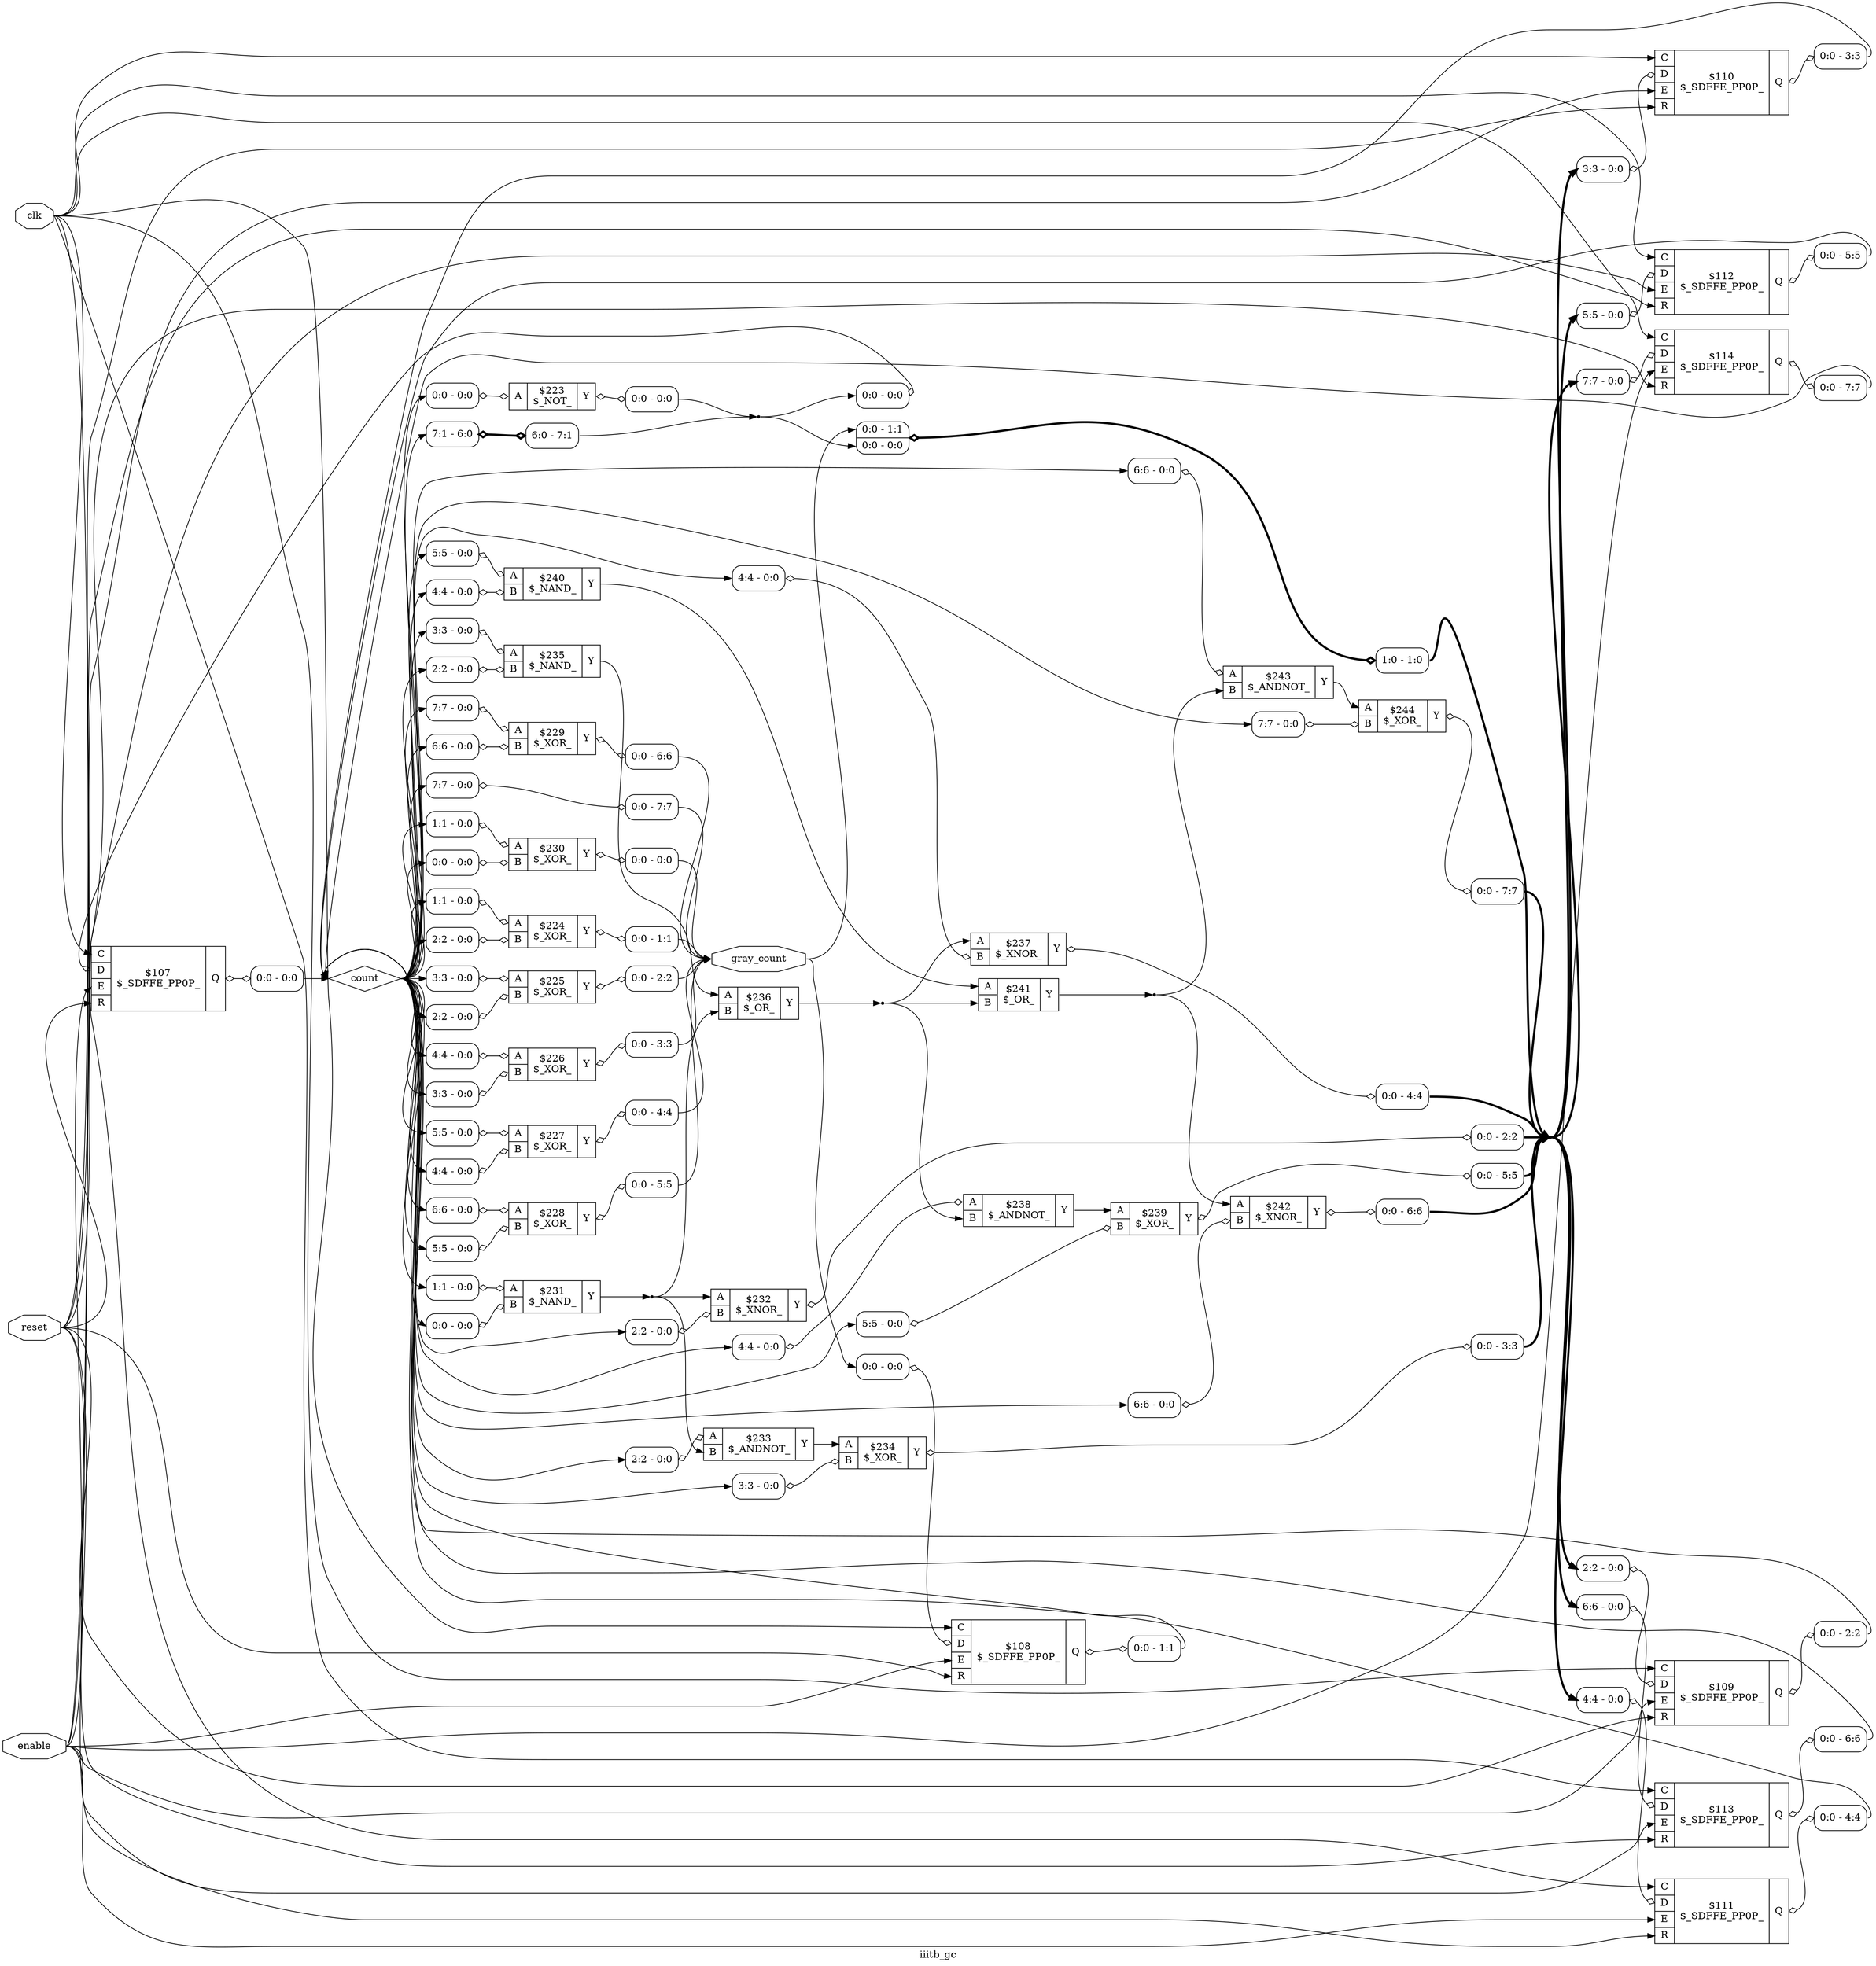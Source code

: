digraph "iiitb_gc" {
label="iiitb_gc";
rankdir="LR";
remincross=true;
n11 [ shape=octagon, label="clk", color="black", fontcolor="black" ];
n12 [ shape=diamond, label="count", color="black", fontcolor="black" ];
n13 [ shape=octagon, label="enable", color="black", fontcolor="black" ];
n14 [ shape=octagon, label="gray_count", color="black", fontcolor="black" ];
n15 [ shape=octagon, label="reset", color="black", fontcolor="black" ];
c18 [ shape=record, label="{{<p16> A}|$223\n$_NOT_|{<p17> Y}}" ];
x0 [ shape=record, style=rounded, label="<s0> 0:0 - 0:0 " ];
x0:e -> c18:p16:w [arrowhead=odiamond, arrowtail=odiamond, dir=both, color="black", label=""];
x1 [ shape=record, style=rounded, label="<s0> 0:0 - 0:0 " ];
c18:p17:e -> x1:w [arrowhead=odiamond, arrowtail=odiamond, dir=both, color="black", label=""];
c20 [ shape=record, label="{{<p16> A|<p19> B}|$224\n$_XOR_|{<p17> Y}}" ];
x2 [ shape=record, style=rounded, label="<s0> 1:1 - 0:0 " ];
x2:e -> c20:p16:w [arrowhead=odiamond, arrowtail=odiamond, dir=both, color="black", label=""];
x3 [ shape=record, style=rounded, label="<s0> 2:2 - 0:0 " ];
x3:e -> c20:p19:w [arrowhead=odiamond, arrowtail=odiamond, dir=both, color="black", label=""];
x4 [ shape=record, style=rounded, label="<s0> 0:0 - 1:1 " ];
c20:p17:e -> x4:w [arrowhead=odiamond, arrowtail=odiamond, dir=both, color="black", label=""];
c21 [ shape=record, label="{{<p16> A|<p19> B}|$225\n$_XOR_|{<p17> Y}}" ];
x5 [ shape=record, style=rounded, label="<s0> 3:3 - 0:0 " ];
x5:e -> c21:p16:w [arrowhead=odiamond, arrowtail=odiamond, dir=both, color="black", label=""];
x6 [ shape=record, style=rounded, label="<s0> 2:2 - 0:0 " ];
x6:e -> c21:p19:w [arrowhead=odiamond, arrowtail=odiamond, dir=both, color="black", label=""];
x7 [ shape=record, style=rounded, label="<s0> 0:0 - 2:2 " ];
c21:p17:e -> x7:w [arrowhead=odiamond, arrowtail=odiamond, dir=both, color="black", label=""];
c22 [ shape=record, label="{{<p16> A|<p19> B}|$226\n$_XOR_|{<p17> Y}}" ];
x8 [ shape=record, style=rounded, label="<s0> 4:4 - 0:0 " ];
x8:e -> c22:p16:w [arrowhead=odiamond, arrowtail=odiamond, dir=both, color="black", label=""];
x9 [ shape=record, style=rounded, label="<s0> 3:3 - 0:0 " ];
x9:e -> c22:p19:w [arrowhead=odiamond, arrowtail=odiamond, dir=both, color="black", label=""];
x10 [ shape=record, style=rounded, label="<s0> 0:0 - 3:3 " ];
c22:p17:e -> x10:w [arrowhead=odiamond, arrowtail=odiamond, dir=both, color="black", label=""];
c23 [ shape=record, label="{{<p16> A|<p19> B}|$227\n$_XOR_|{<p17> Y}}" ];
x11 [ shape=record, style=rounded, label="<s0> 5:5 - 0:0 " ];
x11:e -> c23:p16:w [arrowhead=odiamond, arrowtail=odiamond, dir=both, color="black", label=""];
x12 [ shape=record, style=rounded, label="<s0> 4:4 - 0:0 " ];
x12:e -> c23:p19:w [arrowhead=odiamond, arrowtail=odiamond, dir=both, color="black", label=""];
x13 [ shape=record, style=rounded, label="<s0> 0:0 - 4:4 " ];
c23:p17:e -> x13:w [arrowhead=odiamond, arrowtail=odiamond, dir=both, color="black", label=""];
c24 [ shape=record, label="{{<p16> A|<p19> B}|$228\n$_XOR_|{<p17> Y}}" ];
x14 [ shape=record, style=rounded, label="<s0> 6:6 - 0:0 " ];
x14:e -> c24:p16:w [arrowhead=odiamond, arrowtail=odiamond, dir=both, color="black", label=""];
x15 [ shape=record, style=rounded, label="<s0> 5:5 - 0:0 " ];
x15:e -> c24:p19:w [arrowhead=odiamond, arrowtail=odiamond, dir=both, color="black", label=""];
x16 [ shape=record, style=rounded, label="<s0> 0:0 - 5:5 " ];
c24:p17:e -> x16:w [arrowhead=odiamond, arrowtail=odiamond, dir=both, color="black", label=""];
c25 [ shape=record, label="{{<p16> A|<p19> B}|$229\n$_XOR_|{<p17> Y}}" ];
x17 [ shape=record, style=rounded, label="<s0> 7:7 - 0:0 " ];
x17:e -> c25:p16:w [arrowhead=odiamond, arrowtail=odiamond, dir=both, color="black", label=""];
x18 [ shape=record, style=rounded, label="<s0> 6:6 - 0:0 " ];
x18:e -> c25:p19:w [arrowhead=odiamond, arrowtail=odiamond, dir=both, color="black", label=""];
x19 [ shape=record, style=rounded, label="<s0> 0:0 - 6:6 " ];
c25:p17:e -> x19:w [arrowhead=odiamond, arrowtail=odiamond, dir=both, color="black", label=""];
c26 [ shape=record, label="{{<p16> A|<p19> B}|$230\n$_XOR_|{<p17> Y}}" ];
x20 [ shape=record, style=rounded, label="<s0> 1:1 - 0:0 " ];
x20:e -> c26:p16:w [arrowhead=odiamond, arrowtail=odiamond, dir=both, color="black", label=""];
x21 [ shape=record, style=rounded, label="<s0> 0:0 - 0:0 " ];
x21:e -> c26:p19:w [arrowhead=odiamond, arrowtail=odiamond, dir=both, color="black", label=""];
x22 [ shape=record, style=rounded, label="<s0> 0:0 - 0:0 " ];
c26:p17:e -> x22:w [arrowhead=odiamond, arrowtail=odiamond, dir=both, color="black", label=""];
c27 [ shape=record, label="{{<p16> A|<p19> B}|$231\n$_NAND_|{<p17> Y}}" ];
x23 [ shape=record, style=rounded, label="<s0> 1:1 - 0:0 " ];
x23:e -> c27:p16:w [arrowhead=odiamond, arrowtail=odiamond, dir=both, color="black", label=""];
x24 [ shape=record, style=rounded, label="<s0> 0:0 - 0:0 " ];
x24:e -> c27:p19:w [arrowhead=odiamond, arrowtail=odiamond, dir=both, color="black", label=""];
c28 [ shape=record, label="{{<p16> A|<p19> B}|$232\n$_XNOR_|{<p17> Y}}" ];
x25 [ shape=record, style=rounded, label="<s0> 2:2 - 0:0 " ];
x25:e -> c28:p19:w [arrowhead=odiamond, arrowtail=odiamond, dir=both, color="black", label=""];
x26 [ shape=record, style=rounded, label="<s0> 0:0 - 2:2 " ];
c28:p17:e -> x26:w [arrowhead=odiamond, arrowtail=odiamond, dir=both, color="black", label=""];
c29 [ shape=record, label="{{<p16> A|<p19> B}|$233\n$_ANDNOT_|{<p17> Y}}" ];
x27 [ shape=record, style=rounded, label="<s0> 2:2 - 0:0 " ];
x27:e -> c29:p16:w [arrowhead=odiamond, arrowtail=odiamond, dir=both, color="black", label=""];
c30 [ shape=record, label="{{<p16> A|<p19> B}|$234\n$_XOR_|{<p17> Y}}" ];
x28 [ shape=record, style=rounded, label="<s0> 3:3 - 0:0 " ];
x28:e -> c30:p19:w [arrowhead=odiamond, arrowtail=odiamond, dir=both, color="black", label=""];
x29 [ shape=record, style=rounded, label="<s0> 0:0 - 3:3 " ];
c30:p17:e -> x29:w [arrowhead=odiamond, arrowtail=odiamond, dir=both, color="black", label=""];
c31 [ shape=record, label="{{<p16> A|<p19> B}|$235\n$_NAND_|{<p17> Y}}" ];
x30 [ shape=record, style=rounded, label="<s0> 3:3 - 0:0 " ];
x30:e -> c31:p16:w [arrowhead=odiamond, arrowtail=odiamond, dir=both, color="black", label=""];
x31 [ shape=record, style=rounded, label="<s0> 2:2 - 0:0 " ];
x31:e -> c31:p19:w [arrowhead=odiamond, arrowtail=odiamond, dir=both, color="black", label=""];
c32 [ shape=record, label="{{<p16> A|<p19> B}|$236\n$_OR_|{<p17> Y}}" ];
c33 [ shape=record, label="{{<p16> A|<p19> B}|$237\n$_XNOR_|{<p17> Y}}" ];
x32 [ shape=record, style=rounded, label="<s0> 4:4 - 0:0 " ];
x32:e -> c33:p19:w [arrowhead=odiamond, arrowtail=odiamond, dir=both, color="black", label=""];
x33 [ shape=record, style=rounded, label="<s0> 0:0 - 4:4 " ];
c33:p17:e -> x33:w [arrowhead=odiamond, arrowtail=odiamond, dir=both, color="black", label=""];
c34 [ shape=record, label="{{<p16> A|<p19> B}|$238\n$_ANDNOT_|{<p17> Y}}" ];
x34 [ shape=record, style=rounded, label="<s0> 4:4 - 0:0 " ];
x34:e -> c34:p16:w [arrowhead=odiamond, arrowtail=odiamond, dir=both, color="black", label=""];
c35 [ shape=record, label="{{<p16> A|<p19> B}|$239\n$_XOR_|{<p17> Y}}" ];
x35 [ shape=record, style=rounded, label="<s0> 5:5 - 0:0 " ];
x35:e -> c35:p19:w [arrowhead=odiamond, arrowtail=odiamond, dir=both, color="black", label=""];
x36 [ shape=record, style=rounded, label="<s0> 0:0 - 5:5 " ];
c35:p17:e -> x36:w [arrowhead=odiamond, arrowtail=odiamond, dir=both, color="black", label=""];
c36 [ shape=record, label="{{<p16> A|<p19> B}|$240\n$_NAND_|{<p17> Y}}" ];
x37 [ shape=record, style=rounded, label="<s0> 5:5 - 0:0 " ];
x37:e -> c36:p16:w [arrowhead=odiamond, arrowtail=odiamond, dir=both, color="black", label=""];
x38 [ shape=record, style=rounded, label="<s0> 4:4 - 0:0 " ];
x38:e -> c36:p19:w [arrowhead=odiamond, arrowtail=odiamond, dir=both, color="black", label=""];
c37 [ shape=record, label="{{<p16> A|<p19> B}|$241\n$_OR_|{<p17> Y}}" ];
c38 [ shape=record, label="{{<p16> A|<p19> B}|$242\n$_XNOR_|{<p17> Y}}" ];
x39 [ shape=record, style=rounded, label="<s0> 6:6 - 0:0 " ];
x39:e -> c38:p19:w [arrowhead=odiamond, arrowtail=odiamond, dir=both, color="black", label=""];
x40 [ shape=record, style=rounded, label="<s0> 0:0 - 6:6 " ];
c38:p17:e -> x40:w [arrowhead=odiamond, arrowtail=odiamond, dir=both, color="black", label=""];
c39 [ shape=record, label="{{<p16> A|<p19> B}|$243\n$_ANDNOT_|{<p17> Y}}" ];
x41 [ shape=record, style=rounded, label="<s0> 6:6 - 0:0 " ];
x41:e -> c39:p16:w [arrowhead=odiamond, arrowtail=odiamond, dir=both, color="black", label=""];
c40 [ shape=record, label="{{<p16> A|<p19> B}|$244\n$_XOR_|{<p17> Y}}" ];
x42 [ shape=record, style=rounded, label="<s0> 7:7 - 0:0 " ];
x42:e -> c40:p19:w [arrowhead=odiamond, arrowtail=odiamond, dir=both, color="black", label=""];
x43 [ shape=record, style=rounded, label="<s0> 0:0 - 7:7 " ];
c40:p17:e -> x43:w [arrowhead=odiamond, arrowtail=odiamond, dir=both, color="black", label=""];
c46 [ shape=record, label="{{<p41> C|<p42> D|<p43> E|<p44> R}|$107\n$_SDFFE_PP0P_|{<p45> Q}}" ];
x44 [ shape=record, style=rounded, label="<s0> 0:0 - 0:0 " ];
x44:e -> c46:p42:w [arrowhead=odiamond, arrowtail=odiamond, dir=both, color="black", label=""];
x45 [ shape=record, style=rounded, label="<s0> 0:0 - 0:0 " ];
c46:p45:e -> x45:w [arrowhead=odiamond, arrowtail=odiamond, dir=both, color="black", label=""];
c47 [ shape=record, label="{{<p41> C|<p42> D|<p43> E|<p44> R}|$108\n$_SDFFE_PP0P_|{<p45> Q}}" ];
x46 [ shape=record, style=rounded, label="<s0> 0:0 - 0:0 " ];
x46:e -> c47:p42:w [arrowhead=odiamond, arrowtail=odiamond, dir=both, color="black", label=""];
x47 [ shape=record, style=rounded, label="<s0> 0:0 - 1:1 " ];
c47:p45:e -> x47:w [arrowhead=odiamond, arrowtail=odiamond, dir=both, color="black", label=""];
c48 [ shape=record, label="{{<p41> C|<p42> D|<p43> E|<p44> R}|$109\n$_SDFFE_PP0P_|{<p45> Q}}" ];
x48 [ shape=record, style=rounded, label="<s0> 2:2 - 0:0 " ];
x48:e -> c48:p42:w [arrowhead=odiamond, arrowtail=odiamond, dir=both, color="black", label=""];
x49 [ shape=record, style=rounded, label="<s0> 0:0 - 2:2 " ];
c48:p45:e -> x49:w [arrowhead=odiamond, arrowtail=odiamond, dir=both, color="black", label=""];
c49 [ shape=record, label="{{<p41> C|<p42> D|<p43> E|<p44> R}|$110\n$_SDFFE_PP0P_|{<p45> Q}}" ];
x50 [ shape=record, style=rounded, label="<s0> 3:3 - 0:0 " ];
x50:e -> c49:p42:w [arrowhead=odiamond, arrowtail=odiamond, dir=both, color="black", label=""];
x51 [ shape=record, style=rounded, label="<s0> 0:0 - 3:3 " ];
c49:p45:e -> x51:w [arrowhead=odiamond, arrowtail=odiamond, dir=both, color="black", label=""];
c50 [ shape=record, label="{{<p41> C|<p42> D|<p43> E|<p44> R}|$111\n$_SDFFE_PP0P_|{<p45> Q}}" ];
x52 [ shape=record, style=rounded, label="<s0> 4:4 - 0:0 " ];
x52:e -> c50:p42:w [arrowhead=odiamond, arrowtail=odiamond, dir=both, color="black", label=""];
x53 [ shape=record, style=rounded, label="<s0> 0:0 - 4:4 " ];
c50:p45:e -> x53:w [arrowhead=odiamond, arrowtail=odiamond, dir=both, color="black", label=""];
c51 [ shape=record, label="{{<p41> C|<p42> D|<p43> E|<p44> R}|$112\n$_SDFFE_PP0P_|{<p45> Q}}" ];
x54 [ shape=record, style=rounded, label="<s0> 5:5 - 0:0 " ];
x54:e -> c51:p42:w [arrowhead=odiamond, arrowtail=odiamond, dir=both, color="black", label=""];
x55 [ shape=record, style=rounded, label="<s0> 0:0 - 5:5 " ];
c51:p45:e -> x55:w [arrowhead=odiamond, arrowtail=odiamond, dir=both, color="black", label=""];
c52 [ shape=record, label="{{<p41> C|<p42> D|<p43> E|<p44> R}|$113\n$_SDFFE_PP0P_|{<p45> Q}}" ];
x56 [ shape=record, style=rounded, label="<s0> 6:6 - 0:0 " ];
x56:e -> c52:p42:w [arrowhead=odiamond, arrowtail=odiamond, dir=both, color="black", label=""];
x57 [ shape=record, style=rounded, label="<s0> 0:0 - 6:6 " ];
c52:p45:e -> x57:w [arrowhead=odiamond, arrowtail=odiamond, dir=both, color="black", label=""];
c53 [ shape=record, label="{{<p41> C|<p42> D|<p43> E|<p44> R}|$114\n$_SDFFE_PP0P_|{<p45> Q}}" ];
x58 [ shape=record, style=rounded, label="<s0> 7:7 - 0:0 " ];
x58:e -> c53:p42:w [arrowhead=odiamond, arrowtail=odiamond, dir=both, color="black", label=""];
x59 [ shape=record, style=rounded, label="<s0> 0:0 - 7:7 " ];
c53:p45:e -> x59:w [arrowhead=odiamond, arrowtail=odiamond, dir=both, color="black", label=""];
x60 [ shape=record, style=rounded, label="<s0> 7:1 - 6:0 " ];
x61 [ shape=record, style=rounded, label="<s0> 6:0 - 7:1 " ];
x60:e -> x61:w [arrowhead=odiamond, arrowtail=odiamond, dir=both, color="black", style="setlinewidth(3)", label=""];
x62 [ shape=record, style=rounded, label="<s1> 0:0 - 1:1 |<s0> 0:0 - 0:0 " ];
x63 [ shape=record, style=rounded, label="<s0> 1:0 - 1:0 " ];
x62:e -> x63:w [arrowhead=odiamond, arrowtail=odiamond, dir=both, color="black", style="setlinewidth(3)", label=""];
x64 [ shape=record, style=rounded, label="<s0> 7:7 - 0:0 " ];
x65 [ shape=record, style=rounded, label="<s0> 0:0 - 7:7 " ];
x64:e -> x65:w [arrowhead=odiamond, arrowtail=odiamond, dir=both, color="black", label=""];
n1 [ shape=point ];
c27:p17:e -> n1:w [color="black", label=""];
n1:e -> c28:p16:w [color="black", label=""];
n1:e -> c29:p19:w [color="black", label=""];
n1:e -> c32:p19:w [color="black", label=""];
n10 [ shape=point ];
x26:s0:e -> n10:w [color="black", style="setlinewidth(3)", label=""];
x29:s0:e -> n10:w [color="black", style="setlinewidth(3)", label=""];
x33:s0:e -> n10:w [color="black", style="setlinewidth(3)", label=""];
x36:s0:e -> n10:w [color="black", style="setlinewidth(3)", label=""];
x40:s0:e -> n10:w [color="black", style="setlinewidth(3)", label=""];
x43:s0:e -> n10:w [color="black", style="setlinewidth(3)", label=""];
x63:s0:e -> n10:w [color="black", style="setlinewidth(3)", label=""];
n10:e -> x48:s0:w [color="black", style="setlinewidth(3)", label=""];
n10:e -> x50:s0:w [color="black", style="setlinewidth(3)", label=""];
n10:e -> x52:s0:w [color="black", style="setlinewidth(3)", label=""];
n10:e -> x54:s0:w [color="black", style="setlinewidth(3)", label=""];
n10:e -> x56:s0:w [color="black", style="setlinewidth(3)", label=""];
n10:e -> x58:s0:w [color="black", style="setlinewidth(3)", label=""];
n11:e -> c46:p41:w [color="black", label=""];
n11:e -> c47:p41:w [color="black", label=""];
n11:e -> c48:p41:w [color="black", label=""];
n11:e -> c49:p41:w [color="black", label=""];
n11:e -> c50:p41:w [color="black", label=""];
n11:e -> c51:p41:w [color="black", label=""];
n11:e -> c52:p41:w [color="black", label=""];
n11:e -> c53:p41:w [color="black", label=""];
x45:s0:e -> n12:w [color="black", label=""];
x47:s0:e -> n12:w [color="black", label=""];
x49:s0:e -> n12:w [color="black", label=""];
x51:s0:e -> n12:w [color="black", label=""];
x53:s0:e -> n12:w [color="black", label=""];
x55:s0:e -> n12:w [color="black", label=""];
x57:s0:e -> n12:w [color="black", label=""];
x59:s0:e -> n12:w [color="black", label=""];
n12:e -> x0:s0:w [color="black", label=""];
n12:e -> x11:s0:w [color="black", label=""];
n12:e -> x12:s0:w [color="black", label=""];
n12:e -> x14:s0:w [color="black", label=""];
n12:e -> x15:s0:w [color="black", label=""];
n12:e -> x17:s0:w [color="black", label=""];
n12:e -> x18:s0:w [color="black", label=""];
n12:e -> x20:s0:w [color="black", label=""];
n12:e -> x21:s0:w [color="black", label=""];
n12:e -> x23:s0:w [color="black", label=""];
n12:e -> x24:s0:w [color="black", label=""];
n12:e -> x25:s0:w [color="black", label=""];
n12:e -> x27:s0:w [color="black", label=""];
n12:e -> x28:s0:w [color="black", label=""];
n12:e -> x2:s0:w [color="black", label=""];
n12:e -> x30:s0:w [color="black", label=""];
n12:e -> x31:s0:w [color="black", label=""];
n12:e -> x32:s0:w [color="black", label=""];
n12:e -> x34:s0:w [color="black", label=""];
n12:e -> x35:s0:w [color="black", label=""];
n12:e -> x37:s0:w [color="black", label=""];
n12:e -> x38:s0:w [color="black", label=""];
n12:e -> x39:s0:w [color="black", label=""];
n12:e -> x3:s0:w [color="black", label=""];
n12:e -> x41:s0:w [color="black", label=""];
n12:e -> x42:s0:w [color="black", label=""];
n12:e -> x5:s0:w [color="black", label=""];
n12:e -> x60:s0:w [color="black", label=""];
n12:e -> x64:s0:w [color="black", label=""];
n12:e -> x6:s0:w [color="black", label=""];
n12:e -> x8:s0:w [color="black", label=""];
n12:e -> x9:s0:w [color="black", label=""];
n13:e -> c46:p43:w [color="black", label=""];
n13:e -> c47:p43:w [color="black", label=""];
n13:e -> c48:p43:w [color="black", label=""];
n13:e -> c49:p43:w [color="black", label=""];
n13:e -> c50:p43:w [color="black", label=""];
n13:e -> c51:p43:w [color="black", label=""];
n13:e -> c52:p43:w [color="black", label=""];
n13:e -> c53:p43:w [color="black", label=""];
x10:s0:e -> n14:w [color="black", label=""];
x13:s0:e -> n14:w [color="black", label=""];
x16:s0:e -> n14:w [color="black", label=""];
x19:s0:e -> n14:w [color="black", label=""];
x22:s0:e -> n14:w [color="black", label=""];
x4:s0:e -> n14:w [color="black", label=""];
x65:s0:e -> n14:w [color="black", label=""];
x7:s0:e -> n14:w [color="black", label=""];
n14:e -> x46:s0:w [color="black", label=""];
n14:e -> x62:s1:w [color="black", label=""];
n15:e -> c46:p44:w [color="black", label=""];
n15:e -> c47:p44:w [color="black", label=""];
n15:e -> c48:p44:w [color="black", label=""];
n15:e -> c49:p44:w [color="black", label=""];
n15:e -> c50:p44:w [color="black", label=""];
n15:e -> c51:p44:w [color="black", label=""];
n15:e -> c52:p44:w [color="black", label=""];
n15:e -> c53:p44:w [color="black", label=""];
c29:p17:e -> c30:p16:w [color="black", label=""];
c31:p17:e -> c32:p16:w [color="black", label=""];
n4 [ shape=point ];
c32:p17:e -> n4:w [color="black", label=""];
n4:e -> c33:p16:w [color="black", label=""];
n4:e -> c34:p19:w [color="black", label=""];
n4:e -> c37:p19:w [color="black", label=""];
c34:p17:e -> c35:p16:w [color="black", label=""];
c36:p17:e -> c37:p16:w [color="black", label=""];
n7 [ shape=point ];
c37:p17:e -> n7:w [color="black", label=""];
n7:e -> c38:p16:w [color="black", label=""];
n7:e -> c39:p19:w [color="black", label=""];
c39:p17:e -> c40:p16:w [color="black", label=""];
n9 [ shape=point ];
x1:s0:e -> n9:w [color="black", label=""];
x61:s0:e -> n9:w [color="black", label=""];
n9:e -> x44:s0:w [color="black", label=""];
n9:e -> x62:s0:w [color="black", label=""];
}
